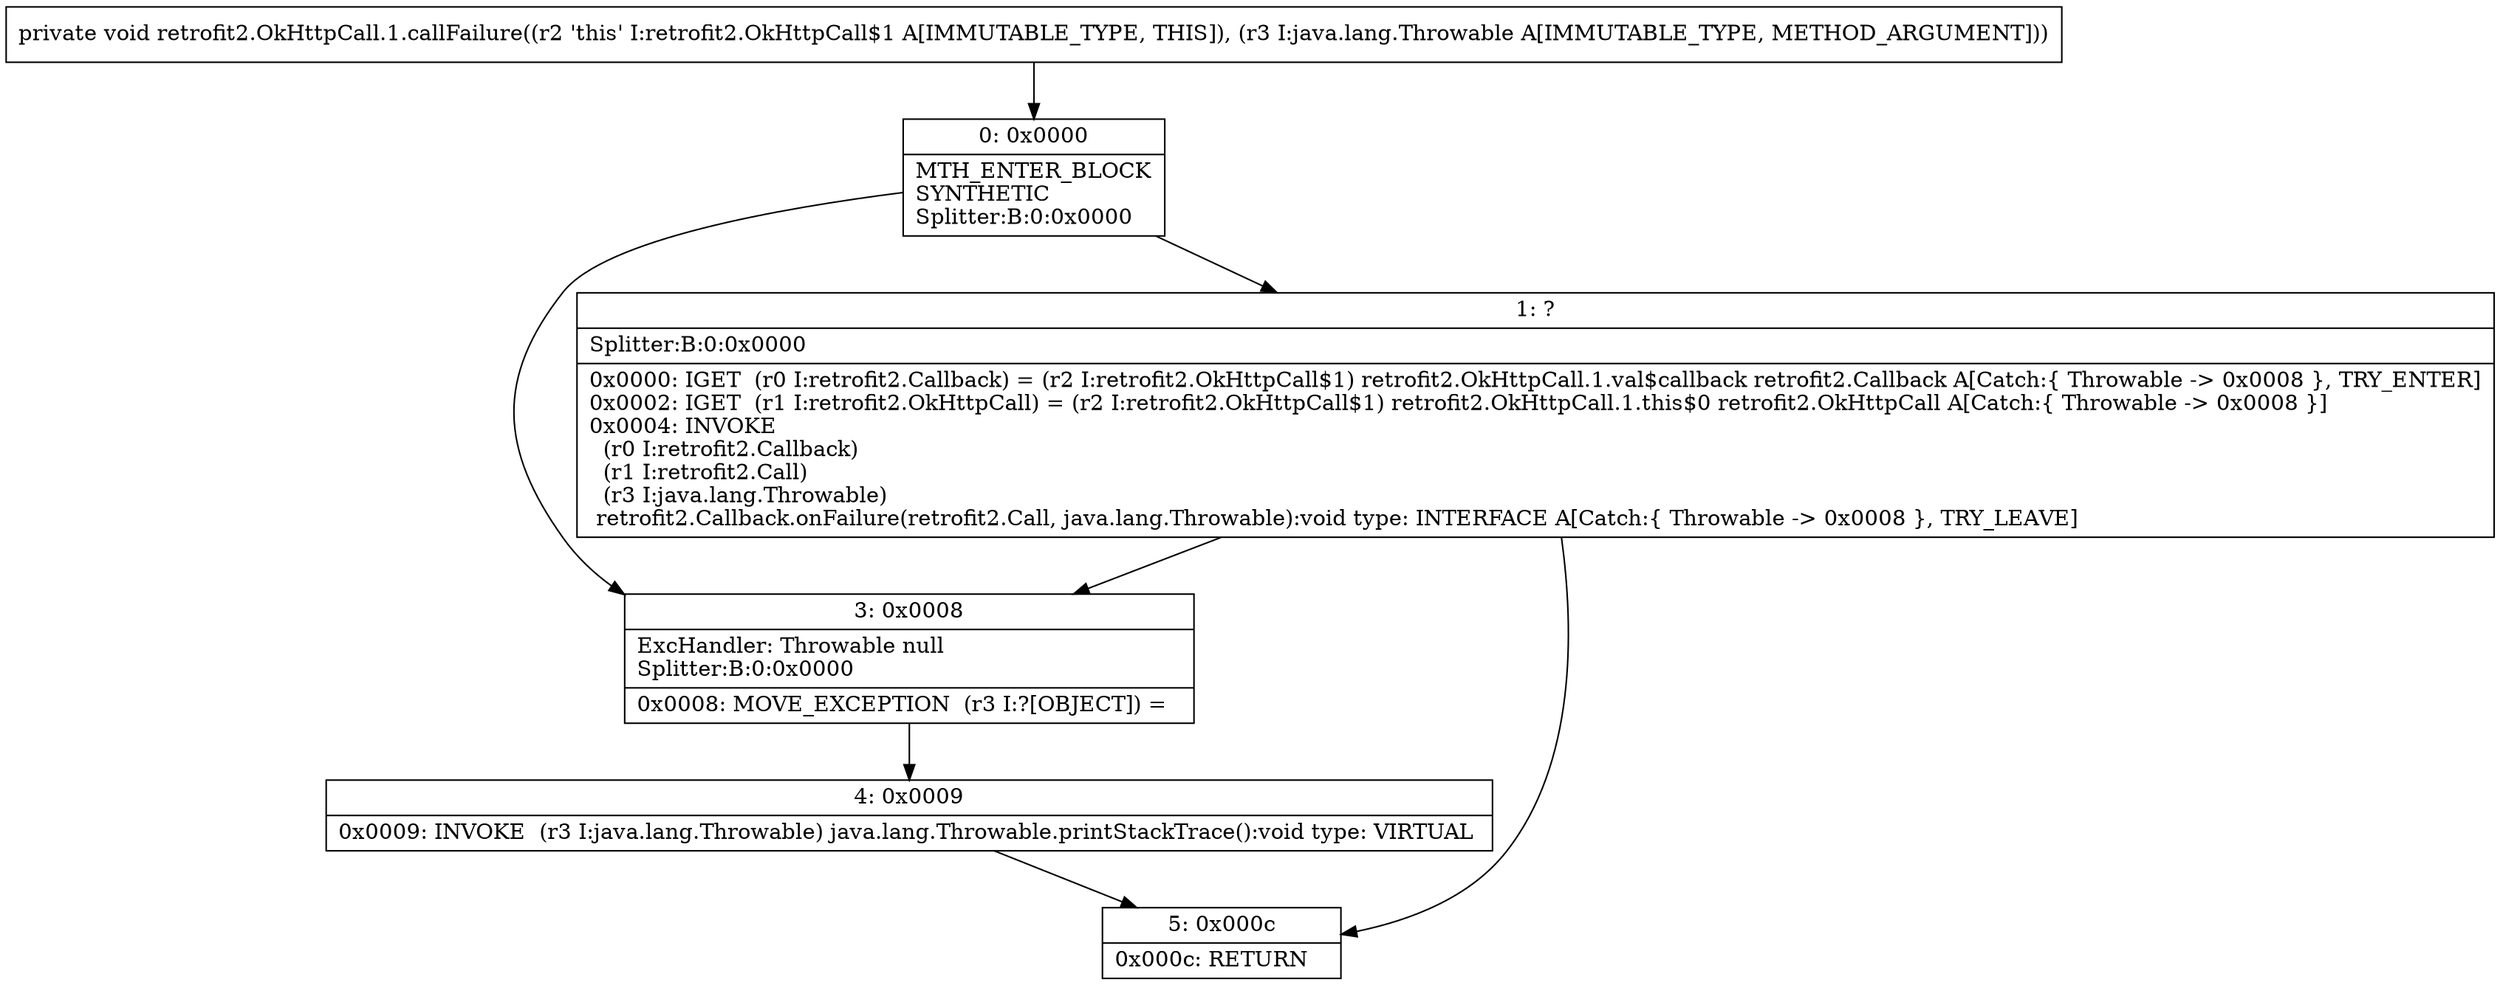 digraph "CFG forretrofit2.OkHttpCall.1.callFailure(Ljava\/lang\/Throwable;)V" {
Node_0 [shape=record,label="{0\:\ 0x0000|MTH_ENTER_BLOCK\lSYNTHETIC\lSplitter:B:0:0x0000\l}"];
Node_1 [shape=record,label="{1\:\ ?|Splitter:B:0:0x0000\l|0x0000: IGET  (r0 I:retrofit2.Callback) = (r2 I:retrofit2.OkHttpCall$1) retrofit2.OkHttpCall.1.val$callback retrofit2.Callback A[Catch:\{ Throwable \-\> 0x0008 \}, TRY_ENTER]\l0x0002: IGET  (r1 I:retrofit2.OkHttpCall) = (r2 I:retrofit2.OkHttpCall$1) retrofit2.OkHttpCall.1.this$0 retrofit2.OkHttpCall A[Catch:\{ Throwable \-\> 0x0008 \}]\l0x0004: INVOKE  \l  (r0 I:retrofit2.Callback)\l  (r1 I:retrofit2.Call)\l  (r3 I:java.lang.Throwable)\l retrofit2.Callback.onFailure(retrofit2.Call, java.lang.Throwable):void type: INTERFACE A[Catch:\{ Throwable \-\> 0x0008 \}, TRY_LEAVE]\l}"];
Node_3 [shape=record,label="{3\:\ 0x0008|ExcHandler: Throwable null\lSplitter:B:0:0x0000\l|0x0008: MOVE_EXCEPTION  (r3 I:?[OBJECT]) =  \l}"];
Node_4 [shape=record,label="{4\:\ 0x0009|0x0009: INVOKE  (r3 I:java.lang.Throwable) java.lang.Throwable.printStackTrace():void type: VIRTUAL \l}"];
Node_5 [shape=record,label="{5\:\ 0x000c|0x000c: RETURN   \l}"];
MethodNode[shape=record,label="{private void retrofit2.OkHttpCall.1.callFailure((r2 'this' I:retrofit2.OkHttpCall$1 A[IMMUTABLE_TYPE, THIS]), (r3 I:java.lang.Throwable A[IMMUTABLE_TYPE, METHOD_ARGUMENT])) }"];
MethodNode -> Node_0;
Node_0 -> Node_1;
Node_0 -> Node_3;
Node_1 -> Node_3;
Node_1 -> Node_5;
Node_3 -> Node_4;
Node_4 -> Node_5;
}

